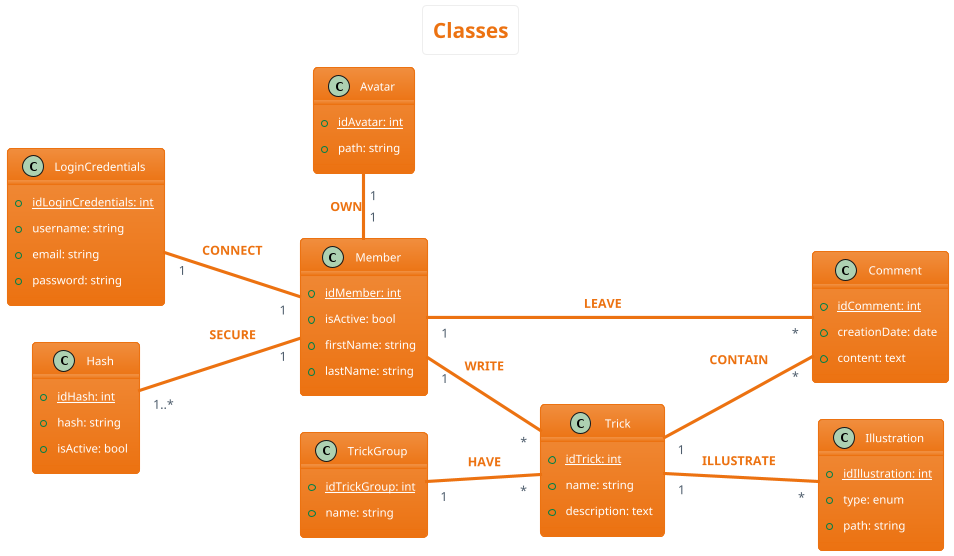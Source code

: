 @startuml classes
left to right direction
skinparam actorStyle Awesome
skinparam ArrowThickness 1
!theme aws-orange
skinparam backgroundcolor White

'Titre'
title Classes

'Comment'
class Comment {
    {static} +idComment: int
    +creationDate: date
    +content: text
}

'Trick Group'
class TrickGroup {
    {static} +idTrickGroup: int
    +name: string
}

'Member'
class Member {
    {static} +idMember: int
    +isActive: bool
    +firstName: string
    +lastName: string
}

'Login Credentials'
class LoginCredentials {
    {static} +idLoginCredentials: int
    +username: string
    +email: string
    +password: string
}

'Trick'
class Trick {
    {static} +idTrick: int
    +name: string
    +description: text
}

'Hash'
class Hash {
    {static} +idHash: int
    +hash: string
    +isActive: bool 
}

'Illustration'
class Illustration {
    {static} +idIllustration: int
    +type: enum
    +path: string 
}

'Avatar'
class Avatar {
    {static} +idAvatar: int
    +path: string
}

'Déroulement'
Avatar "1" - "1" Member: $warning("OWN")
LoginCredentials "1" -- "1" Member: $warning("CONNECT")
Hash "1..*" -- "1" Member: $warning("SECURE")
Member "1" -- "*" Trick: $warning("WRITE")
Member "1" -- "*" Comment: $warning("LEAVE")
Trick "1" -- "*" Comment: $warning("CONTAIN")
TrickGroup "1" -- "*" Trick: $warning("HAVE")
Trick "1" -- "*" Illustration: $warning("ILLUSTRATE")
@enduml